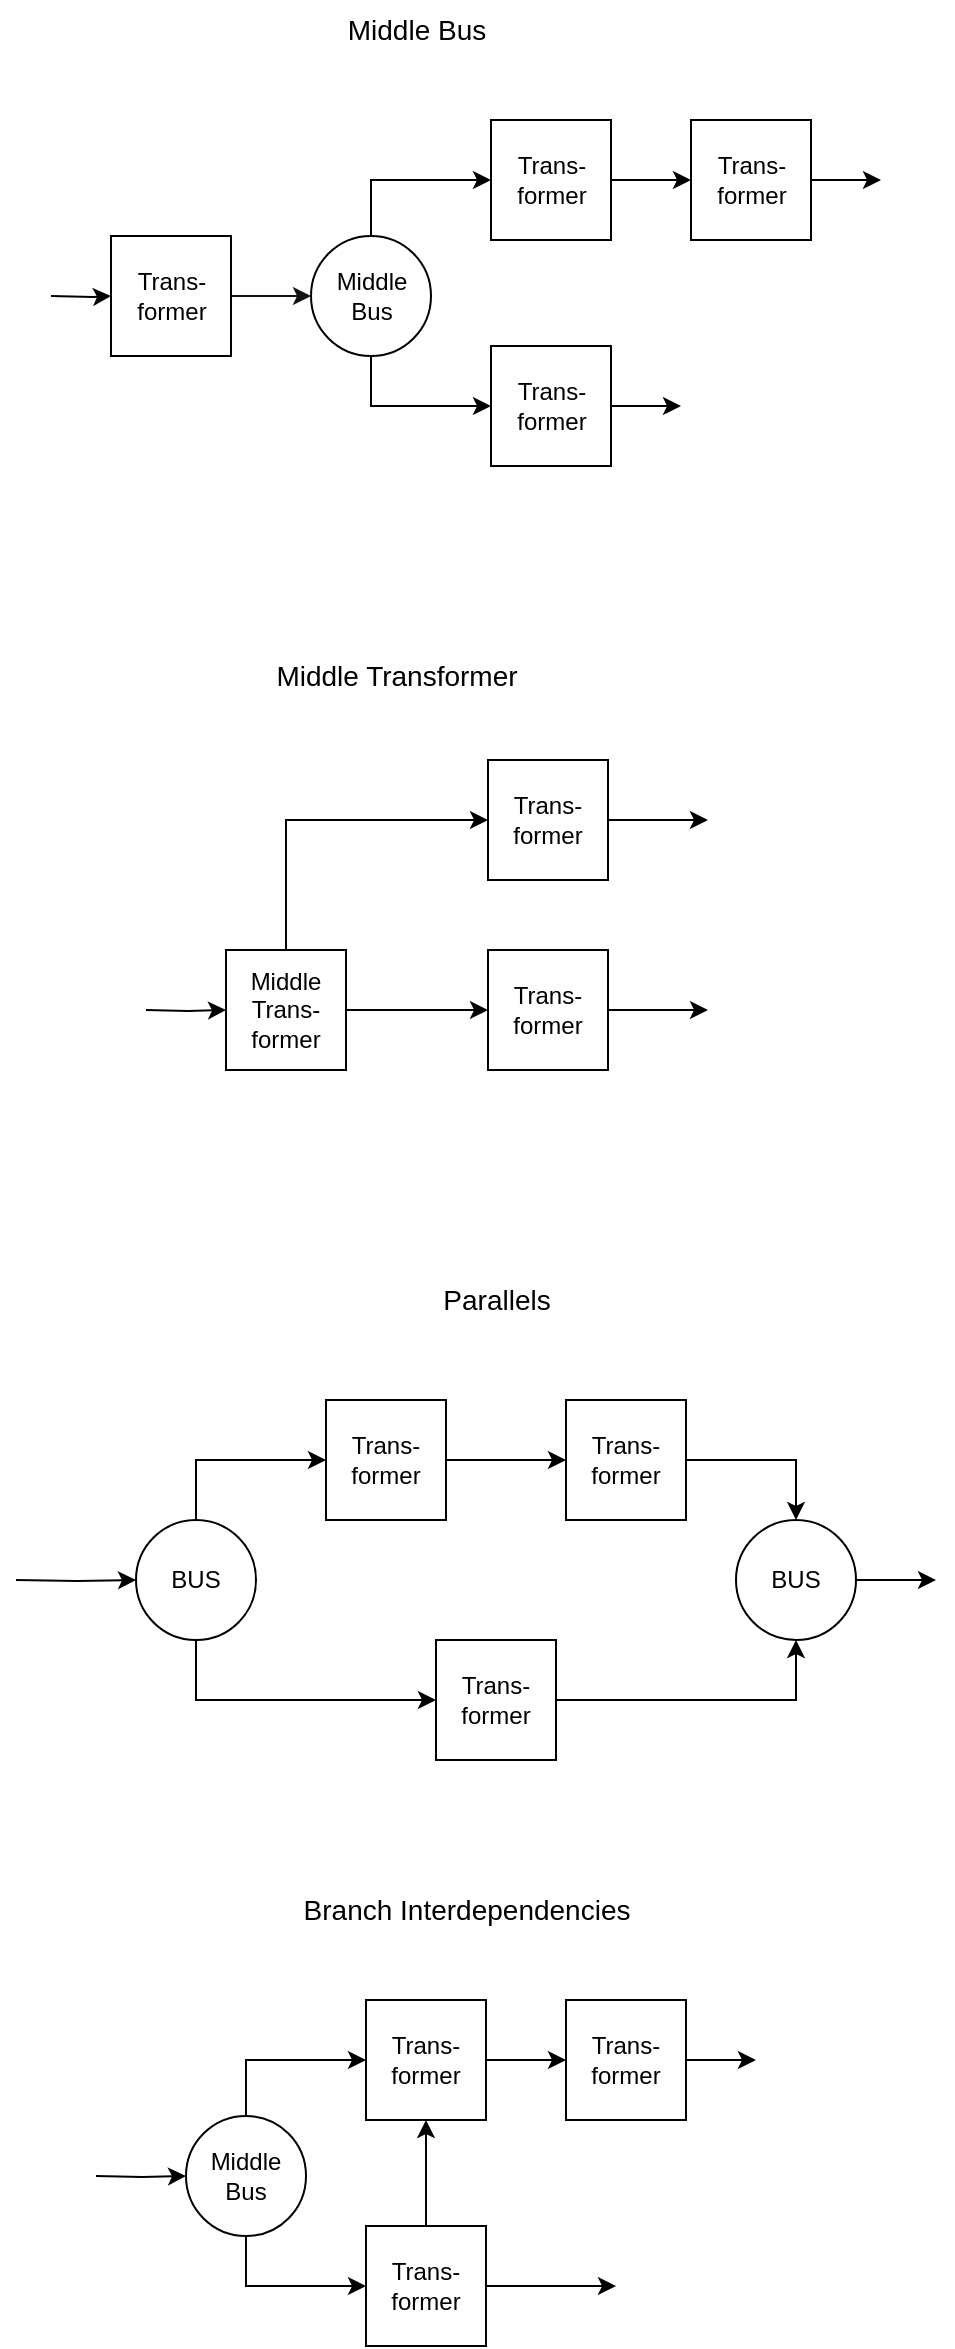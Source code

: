 <mxfile version="20.6.2" type="device"><diagram id="4UweLr5ODEmMgz-mz6hv" name="Seite-1"><mxGraphModel dx="-4057" dy="-7486" grid="1" gridSize="10" guides="1" tooltips="1" connect="1" arrows="1" fold="1" page="1" pageScale="1" pageWidth="1654" pageHeight="1169" math="0" shadow="0"><root><mxCell id="0"/><mxCell id="1" parent="0"/><mxCell id="thaJd4ZgZ2-jGV78KSAJ-1" value="" style="edgeStyle=orthogonalEdgeStyle;rounded=0;orthogonalLoop=1;jettySize=auto;html=1;fontSize=15;fontColor=#141414;startArrow=none;startFill=0;" edge="1" parent="1" source="thaJd4ZgZ2-jGV78KSAJ-2" target="thaJd4ZgZ2-jGV78KSAJ-4"><mxGeometry relative="1" as="geometry"/></mxCell><mxCell id="thaJd4ZgZ2-jGV78KSAJ-2" value="Trans-former" style="rounded=0;whiteSpace=wrap;html=1;" vertex="1" parent="1"><mxGeometry x="5367.5" y="8250" width="60" height="60" as="geometry"/></mxCell><mxCell id="thaJd4ZgZ2-jGV78KSAJ-84" style="edgeStyle=orthogonalEdgeStyle;rounded=0;orthogonalLoop=1;jettySize=auto;html=1;fontSize=14;" edge="1" parent="1" source="thaJd4ZgZ2-jGV78KSAJ-4"><mxGeometry relative="1" as="geometry"><mxPoint x="5562.5" y="8280" as="targetPoint"/></mxGeometry></mxCell><mxCell id="thaJd4ZgZ2-jGV78KSAJ-4" value="Trans-former" style="rounded=0;whiteSpace=wrap;html=1;" vertex="1" parent="1"><mxGeometry x="5467.5" y="8250" width="60" height="60" as="geometry"/></mxCell><mxCell id="thaJd4ZgZ2-jGV78KSAJ-83" style="edgeStyle=orthogonalEdgeStyle;rounded=0;orthogonalLoop=1;jettySize=auto;html=1;fontSize=14;" edge="1" parent="1" source="thaJd4ZgZ2-jGV78KSAJ-6"><mxGeometry relative="1" as="geometry"><mxPoint x="5462.5" y="8393" as="targetPoint"/></mxGeometry></mxCell><mxCell id="thaJd4ZgZ2-jGV78KSAJ-6" value="Trans-former" style="rounded=0;whiteSpace=wrap;html=1;" vertex="1" parent="1"><mxGeometry x="5367.5" y="8363" width="60" height="60" as="geometry"/></mxCell><mxCell id="thaJd4ZgZ2-jGV78KSAJ-9" style="edgeStyle=orthogonalEdgeStyle;rounded=0;orthogonalLoop=1;jettySize=auto;html=1;fontSize=15;fontColor=#141414;startArrow=none;startFill=0;entryX=0;entryY=0.5;entryDx=0;entryDy=0;" edge="1" parent="1" source="thaJd4ZgZ2-jGV78KSAJ-11" target="thaJd4ZgZ2-jGV78KSAJ-2"><mxGeometry relative="1" as="geometry"><Array as="points"><mxPoint x="5307.5" y="8280"/></Array></mxGeometry></mxCell><mxCell id="thaJd4ZgZ2-jGV78KSAJ-10" style="edgeStyle=orthogonalEdgeStyle;rounded=0;orthogonalLoop=1;jettySize=auto;html=1;entryX=0;entryY=0.5;entryDx=0;entryDy=0;fontSize=15;fontColor=#141414;startArrow=none;startFill=0;" edge="1" parent="1" source="thaJd4ZgZ2-jGV78KSAJ-11" target="thaJd4ZgZ2-jGV78KSAJ-6"><mxGeometry relative="1" as="geometry"><Array as="points"><mxPoint x="5307.5" y="8393"/></Array></mxGeometry></mxCell><mxCell id="thaJd4ZgZ2-jGV78KSAJ-11" value="Middle Bus" style="ellipse;whiteSpace=wrap;html=1;" vertex="1" parent="1"><mxGeometry x="5277.5" y="8308" width="60" height="60" as="geometry"/></mxCell><mxCell id="thaJd4ZgZ2-jGV78KSAJ-12" style="edgeStyle=orthogonalEdgeStyle;rounded=0;orthogonalLoop=1;jettySize=auto;html=1;entryX=-0.036;entryY=0.6;entryDx=0;entryDy=0;entryPerimeter=0;strokeColor=#141414;fontSize=15;fontColor=#141414;startArrow=none;startFill=0;" edge="1" parent="1" source="thaJd4ZgZ2-jGV78KSAJ-13"><mxGeometry relative="1" as="geometry"><mxPoint x="5277.5" y="8338" as="targetPoint"/></mxGeometry></mxCell><mxCell id="thaJd4ZgZ2-jGV78KSAJ-13" value="Trans-former" style="rounded=0;whiteSpace=wrap;html=1;" vertex="1" parent="1"><mxGeometry x="5177.5" y="8308" width="60" height="60" as="geometry"/></mxCell><mxCell id="thaJd4ZgZ2-jGV78KSAJ-18" value="" style="edgeStyle=orthogonalEdgeStyle;rounded=0;orthogonalLoop=1;jettySize=auto;html=1;" edge="1" parent="1" target="thaJd4ZgZ2-jGV78KSAJ-13"><mxGeometry relative="1" as="geometry"><mxPoint x="5147.5" y="8338" as="sourcePoint"/></mxGeometry></mxCell><mxCell id="thaJd4ZgZ2-jGV78KSAJ-20" value="Middle Bus" style="text;html=1;align=center;verticalAlign=middle;resizable=0;points=[];autosize=1;strokeColor=none;fillColor=none;fontSize=14;" vertex="1" parent="1"><mxGeometry x="5285" y="8190" width="90" height="30" as="geometry"/></mxCell><mxCell id="thaJd4ZgZ2-jGV78KSAJ-51" value="" style="edgeStyle=orthogonalEdgeStyle;rounded=0;orthogonalLoop=1;jettySize=auto;html=1;" edge="1" parent="1" source="thaJd4ZgZ2-jGV78KSAJ-39"><mxGeometry relative="1" as="geometry"><mxPoint x="5476" y="8600" as="targetPoint"/></mxGeometry></mxCell><mxCell id="thaJd4ZgZ2-jGV78KSAJ-39" value="Trans-former" style="rounded=0;whiteSpace=wrap;html=1;" vertex="1" parent="1"><mxGeometry x="5366" y="8570" width="60" height="60" as="geometry"/></mxCell><mxCell id="thaJd4ZgZ2-jGV78KSAJ-42" style="edgeStyle=orthogonalEdgeStyle;rounded=0;orthogonalLoop=1;jettySize=auto;html=1;fontSize=14;" edge="1" parent="1" source="thaJd4ZgZ2-jGV78KSAJ-44" target="thaJd4ZgZ2-jGV78KSAJ-46"><mxGeometry relative="1" as="geometry"/></mxCell><mxCell id="thaJd4ZgZ2-jGV78KSAJ-43" style="edgeStyle=orthogonalEdgeStyle;rounded=0;orthogonalLoop=1;jettySize=auto;html=1;entryX=0;entryY=0.5;entryDx=0;entryDy=0;fontSize=14;" edge="1" parent="1" source="thaJd4ZgZ2-jGV78KSAJ-44" target="thaJd4ZgZ2-jGV78KSAJ-39"><mxGeometry relative="1" as="geometry"><Array as="points"><mxPoint x="5265" y="8600"/></Array></mxGeometry></mxCell><mxCell id="thaJd4ZgZ2-jGV78KSAJ-79" style="edgeStyle=orthogonalEdgeStyle;rounded=0;orthogonalLoop=1;jettySize=auto;html=1;fontSize=14;" edge="1" parent="1" target="thaJd4ZgZ2-jGV78KSAJ-44"><mxGeometry relative="1" as="geometry"><mxPoint x="5195" y="8695" as="sourcePoint"/></mxGeometry></mxCell><mxCell id="thaJd4ZgZ2-jGV78KSAJ-44" value="Middle Trans-former" style="rounded=0;whiteSpace=wrap;html=1;" vertex="1" parent="1"><mxGeometry x="5235" y="8665" width="60" height="60" as="geometry"/></mxCell><mxCell id="thaJd4ZgZ2-jGV78KSAJ-45" style="edgeStyle=orthogonalEdgeStyle;rounded=0;orthogonalLoop=1;jettySize=auto;html=1;fontSize=14;" edge="1" parent="1" source="thaJd4ZgZ2-jGV78KSAJ-46"><mxGeometry relative="1" as="geometry"><mxPoint x="5476" y="8695" as="targetPoint"/></mxGeometry></mxCell><mxCell id="thaJd4ZgZ2-jGV78KSAJ-46" value="Trans-former" style="rounded=0;whiteSpace=wrap;html=1;" vertex="1" parent="1"><mxGeometry x="5366" y="8665" width="60" height="60" as="geometry"/></mxCell><mxCell id="thaJd4ZgZ2-jGV78KSAJ-52" value="Middle Transformer" style="text;html=1;align=center;verticalAlign=middle;resizable=0;points=[];autosize=1;strokeColor=none;fillColor=none;fontSize=14;" vertex="1" parent="1"><mxGeometry x="5250" y="8513" width="140" height="30" as="geometry"/></mxCell><mxCell id="thaJd4ZgZ2-jGV78KSAJ-53" value="Parallels" style="text;html=1;align=center;verticalAlign=middle;resizable=0;points=[];autosize=1;strokeColor=none;fillColor=none;fontSize=14;" vertex="1" parent="1"><mxGeometry x="5330" y="8825" width="80" height="30" as="geometry"/></mxCell><mxCell id="thaJd4ZgZ2-jGV78KSAJ-54" value="" style="edgeStyle=orthogonalEdgeStyle;rounded=0;orthogonalLoop=1;jettySize=auto;html=1;fontSize=15;fontColor=#141414;startArrow=none;startFill=0;" edge="1" parent="1" source="thaJd4ZgZ2-jGV78KSAJ-59" target="thaJd4ZgZ2-jGV78KSAJ-55"><mxGeometry relative="1" as="geometry"/></mxCell><mxCell id="thaJd4ZgZ2-jGV78KSAJ-55" value="Trans-former" style="rounded=0;whiteSpace=wrap;html=1;" vertex="1" parent="1"><mxGeometry x="5405" y="8890" width="60" height="60" as="geometry"/></mxCell><mxCell id="thaJd4ZgZ2-jGV78KSAJ-56" value="" style="edgeStyle=orthogonalEdgeStyle;rounded=0;orthogonalLoop=1;jettySize=auto;html=1;fontSize=15;fontColor=#141414;startArrow=none;startFill=0;" edge="1" parent="1" source="thaJd4ZgZ2-jGV78KSAJ-55" target="thaJd4ZgZ2-jGV78KSAJ-58"><mxGeometry relative="1" as="geometry"><Array as="points"><mxPoint x="5520" y="8920"/></Array></mxGeometry></mxCell><mxCell id="thaJd4ZgZ2-jGV78KSAJ-81" style="edgeStyle=orthogonalEdgeStyle;rounded=0;orthogonalLoop=1;jettySize=auto;html=1;fontSize=14;" edge="1" parent="1" source="thaJd4ZgZ2-jGV78KSAJ-58"><mxGeometry relative="1" as="geometry"><mxPoint x="5590" y="8980" as="targetPoint"/></mxGeometry></mxCell><mxCell id="thaJd4ZgZ2-jGV78KSAJ-58" value="BUS" style="ellipse;whiteSpace=wrap;html=1;" vertex="1" parent="1"><mxGeometry x="5490" y="8950" width="60" height="60" as="geometry"/></mxCell><mxCell id="thaJd4ZgZ2-jGV78KSAJ-59" value="Trans-former" style="rounded=0;whiteSpace=wrap;html=1;" vertex="1" parent="1"><mxGeometry x="5285" y="8890" width="60" height="60" as="geometry"/></mxCell><mxCell id="thaJd4ZgZ2-jGV78KSAJ-62" value="" style="edgeStyle=orthogonalEdgeStyle;rounded=0;orthogonalLoop=1;jettySize=auto;html=1;fontSize=15;fontColor=#141414;startArrow=none;startFill=0;entryX=0.5;entryY=1;entryDx=0;entryDy=0;exitX=1;exitY=0.5;exitDx=0;exitDy=0;" edge="1" parent="1" source="thaJd4ZgZ2-jGV78KSAJ-63" target="thaJd4ZgZ2-jGV78KSAJ-58"><mxGeometry relative="1" as="geometry"><mxPoint x="5524.25" y="9060" as="targetPoint"/><Array as="points"/><mxPoint x="5440" y="9040" as="sourcePoint"/></mxGeometry></mxCell><mxCell id="thaJd4ZgZ2-jGV78KSAJ-63" value="Trans-former" style="rounded=0;whiteSpace=wrap;html=1;" vertex="1" parent="1"><mxGeometry x="5340" y="9010" width="60" height="60" as="geometry"/></mxCell><mxCell id="thaJd4ZgZ2-jGV78KSAJ-66" style="edgeStyle=orthogonalEdgeStyle;rounded=0;orthogonalLoop=1;jettySize=auto;html=1;entryX=0;entryY=0.5;entryDx=0;entryDy=0;fontSize=14;" edge="1" parent="1" source="thaJd4ZgZ2-jGV78KSAJ-69" target="thaJd4ZgZ2-jGV78KSAJ-59"><mxGeometry relative="1" as="geometry"><Array as="points"><mxPoint x="5220" y="8920"/></Array></mxGeometry></mxCell><mxCell id="thaJd4ZgZ2-jGV78KSAJ-67" style="edgeStyle=orthogonalEdgeStyle;rounded=0;orthogonalLoop=1;jettySize=auto;html=1;entryX=0;entryY=0.5;entryDx=0;entryDy=0;fontSize=14;exitX=0.5;exitY=1;exitDx=0;exitDy=0;" edge="1" parent="1" source="thaJd4ZgZ2-jGV78KSAJ-69" target="thaJd4ZgZ2-jGV78KSAJ-63"><mxGeometry relative="1" as="geometry"><mxPoint x="5200.75" y="9060" as="sourcePoint"/></mxGeometry></mxCell><mxCell id="thaJd4ZgZ2-jGV78KSAJ-80" style="edgeStyle=orthogonalEdgeStyle;rounded=0;orthogonalLoop=1;jettySize=auto;html=1;fontSize=14;" edge="1" parent="1" target="thaJd4ZgZ2-jGV78KSAJ-69"><mxGeometry relative="1" as="geometry"><mxPoint x="5130" y="8980" as="sourcePoint"/></mxGeometry></mxCell><mxCell id="thaJd4ZgZ2-jGV78KSAJ-69" value="BUS" style="ellipse;whiteSpace=wrap;html=1;" vertex="1" parent="1"><mxGeometry x="5190" y="8950" width="60" height="60" as="geometry"/></mxCell><mxCell id="thaJd4ZgZ2-jGV78KSAJ-85" value="" style="edgeStyle=orthogonalEdgeStyle;rounded=0;orthogonalLoop=1;jettySize=auto;html=1;fontSize=15;fontColor=#141414;startArrow=none;startFill=0;" edge="1" parent="1" source="thaJd4ZgZ2-jGV78KSAJ-86" target="thaJd4ZgZ2-jGV78KSAJ-88"><mxGeometry relative="1" as="geometry"/></mxCell><mxCell id="thaJd4ZgZ2-jGV78KSAJ-86" value="Trans-former" style="rounded=0;whiteSpace=wrap;html=1;" vertex="1" parent="1"><mxGeometry x="5305" y="9190" width="60" height="60" as="geometry"/></mxCell><mxCell id="thaJd4ZgZ2-jGV78KSAJ-87" style="edgeStyle=orthogonalEdgeStyle;rounded=0;orthogonalLoop=1;jettySize=auto;html=1;fontSize=14;" edge="1" parent="1" source="thaJd4ZgZ2-jGV78KSAJ-88"><mxGeometry relative="1" as="geometry"><mxPoint x="5500" y="9220" as="targetPoint"/></mxGeometry></mxCell><mxCell id="thaJd4ZgZ2-jGV78KSAJ-88" value="Trans-former" style="rounded=0;whiteSpace=wrap;html=1;" vertex="1" parent="1"><mxGeometry x="5405" y="9190" width="60" height="60" as="geometry"/></mxCell><mxCell id="thaJd4ZgZ2-jGV78KSAJ-89" style="edgeStyle=orthogonalEdgeStyle;rounded=0;orthogonalLoop=1;jettySize=auto;html=1;fontSize=14;entryX=0.5;entryY=1;entryDx=0;entryDy=0;" edge="1" parent="1" source="thaJd4ZgZ2-jGV78KSAJ-90" target="thaJd4ZgZ2-jGV78KSAJ-86"><mxGeometry relative="1" as="geometry"><mxPoint x="5400" y="9333" as="targetPoint"/></mxGeometry></mxCell><mxCell id="thaJd4ZgZ2-jGV78KSAJ-94" style="edgeStyle=orthogonalEdgeStyle;rounded=0;orthogonalLoop=1;jettySize=auto;html=1;fontSize=14;" edge="1" parent="1" source="thaJd4ZgZ2-jGV78KSAJ-90"><mxGeometry relative="1" as="geometry"><mxPoint x="5430" y="9333" as="targetPoint"/></mxGeometry></mxCell><mxCell id="thaJd4ZgZ2-jGV78KSAJ-90" value="Trans-former" style="rounded=0;whiteSpace=wrap;html=1;" vertex="1" parent="1"><mxGeometry x="5305" y="9303" width="60" height="60" as="geometry"/></mxCell><mxCell id="thaJd4ZgZ2-jGV78KSAJ-91" style="edgeStyle=orthogonalEdgeStyle;rounded=0;orthogonalLoop=1;jettySize=auto;html=1;fontSize=15;fontColor=#141414;startArrow=none;startFill=0;entryX=0;entryY=0.5;entryDx=0;entryDy=0;" edge="1" parent="1" source="thaJd4ZgZ2-jGV78KSAJ-93" target="thaJd4ZgZ2-jGV78KSAJ-86"><mxGeometry relative="1" as="geometry"><Array as="points"><mxPoint x="5245" y="9220"/></Array></mxGeometry></mxCell><mxCell id="thaJd4ZgZ2-jGV78KSAJ-92" style="edgeStyle=orthogonalEdgeStyle;rounded=0;orthogonalLoop=1;jettySize=auto;html=1;entryX=0;entryY=0.5;entryDx=0;entryDy=0;fontSize=15;fontColor=#141414;startArrow=none;startFill=0;" edge="1" parent="1" source="thaJd4ZgZ2-jGV78KSAJ-93" target="thaJd4ZgZ2-jGV78KSAJ-90"><mxGeometry relative="1" as="geometry"><Array as="points"><mxPoint x="5245" y="9333"/></Array></mxGeometry></mxCell><mxCell id="thaJd4ZgZ2-jGV78KSAJ-96" style="edgeStyle=orthogonalEdgeStyle;rounded=0;orthogonalLoop=1;jettySize=auto;html=1;fontSize=14;" edge="1" parent="1" target="thaJd4ZgZ2-jGV78KSAJ-93"><mxGeometry relative="1" as="geometry"><mxPoint x="5170" y="9278" as="sourcePoint"/></mxGeometry></mxCell><mxCell id="thaJd4ZgZ2-jGV78KSAJ-93" value="Middle Bus" style="ellipse;whiteSpace=wrap;html=1;" vertex="1" parent="1"><mxGeometry x="5215" y="9248" width="60" height="60" as="geometry"/></mxCell><mxCell id="thaJd4ZgZ2-jGV78KSAJ-95" value="Branch Interdependencies" style="text;html=1;align=center;verticalAlign=middle;resizable=0;points=[];autosize=1;strokeColor=none;fillColor=none;fontSize=14;" vertex="1" parent="1"><mxGeometry x="5260" y="9130" width="190" height="30" as="geometry"/></mxCell></root></mxGraphModel></diagram></mxfile>